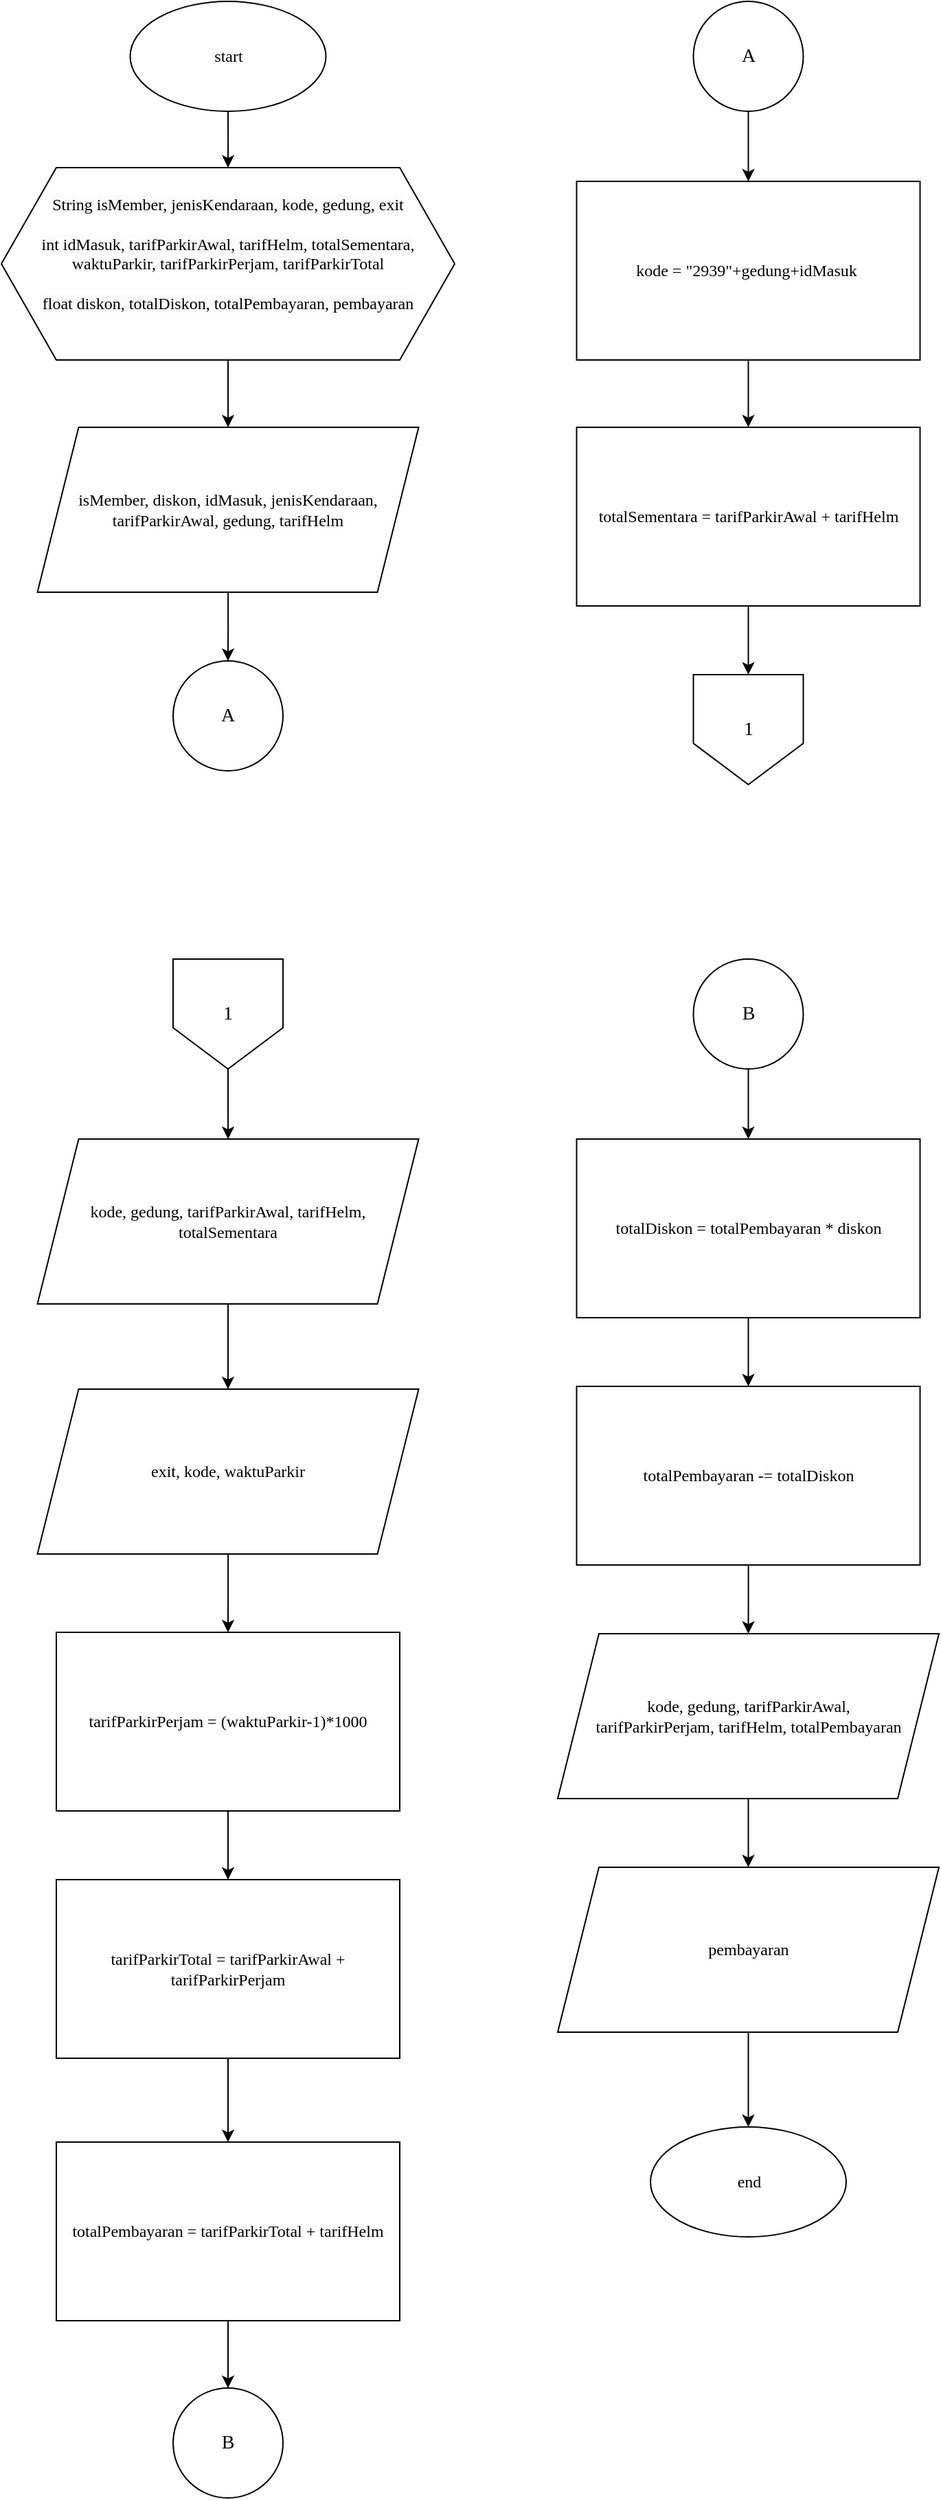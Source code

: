 <mxfile version="21.7.5" type="device">
  <diagram name="Page-1" id="rCKwZd0itfZoapRE3r3l">
    <mxGraphModel dx="918" dy="1738" grid="1" gridSize="10" guides="1" tooltips="1" connect="1" arrows="1" fold="1" page="1" pageScale="1" pageWidth="850" pageHeight="1100" math="0" shadow="0">
      <root>
        <mxCell id="0" />
        <mxCell id="1" parent="0" />
        <mxCell id="IrOClc5yGt9-azTjfgqN-24" value="" style="edgeStyle=orthogonalEdgeStyle;rounded=0;orthogonalLoop=1;jettySize=auto;html=1;fontFamily=Times New Roman;fontSize=12;" edge="1" parent="1" source="a5QK_DtoIXeYR3R1yYuX-2" target="a5QK_DtoIXeYR3R1yYuX-4">
          <mxGeometry relative="1" as="geometry" />
        </mxCell>
        <mxCell id="a5QK_DtoIXeYR3R1yYuX-2" value="start" style="ellipse;whiteSpace=wrap;html=1;fontFamily=Times New Roman;fontSize=12;" parent="1" vertex="1">
          <mxGeometry x="188.75" y="-1030" width="142.5" height="80" as="geometry" />
        </mxCell>
        <mxCell id="IrOClc5yGt9-azTjfgqN-25" value="" style="edgeStyle=orthogonalEdgeStyle;rounded=0;orthogonalLoop=1;jettySize=auto;html=1;fontFamily=Times New Roman;fontSize=12;" edge="1" parent="1" source="a5QK_DtoIXeYR3R1yYuX-4" target="a5QK_DtoIXeYR3R1yYuX-6">
          <mxGeometry relative="1" as="geometry" />
        </mxCell>
        <mxCell id="a5QK_DtoIXeYR3R1yYuX-4" value="&#xa;&lt;span style=&quot;color: rgb(0, 0, 0); font-size: 12px; font-style: normal; font-variant-ligatures: normal; font-variant-caps: normal; font-weight: 400; letter-spacing: normal; orphans: 2; text-align: center; text-indent: 0px; text-transform: none; widows: 2; word-spacing: 0px; -webkit-text-stroke-width: 0px; background-color: rgb(251, 251, 251); text-decoration-thickness: initial; text-decoration-style: initial; text-decoration-color: initial; float: none; display: inline !important;&quot;&gt;String&amp;nbsp;isMember, jenisKendaraan, kode, gedung, exit&lt;/span&gt;&lt;br style=&quot;border-color: var(--border-color); color: rgb(0, 0, 0); font-size: 12px; font-style: normal; font-variant-ligatures: normal; font-variant-caps: normal; font-weight: 400; letter-spacing: normal; orphans: 2; text-align: center; text-indent: 0px; text-transform: none; widows: 2; word-spacing: 0px; -webkit-text-stroke-width: 0px; background-color: rgb(251, 251, 251); text-decoration-thickness: initial; text-decoration-style: initial; text-decoration-color: initial;&quot;&gt;&lt;br style=&quot;border-color: var(--border-color); color: rgb(0, 0, 0); font-size: 12px; font-style: normal; font-variant-ligatures: normal; font-variant-caps: normal; font-weight: 400; letter-spacing: normal; orphans: 2; text-align: center; text-indent: 0px; text-transform: none; widows: 2; word-spacing: 0px; -webkit-text-stroke-width: 0px; background-color: rgb(251, 251, 251); text-decoration-thickness: initial; text-decoration-style: initial; text-decoration-color: initial;&quot;&gt;&lt;span style=&quot;color: rgb(0, 0, 0); font-size: 12px; font-style: normal; font-variant-ligatures: normal; font-variant-caps: normal; font-weight: 400; letter-spacing: normal; orphans: 2; text-align: center; text-indent: 0px; text-transform: none; widows: 2; word-spacing: 0px; -webkit-text-stroke-width: 0px; background-color: rgb(251, 251, 251); text-decoration-thickness: initial; text-decoration-style: initial; text-decoration-color: initial; float: none; display: inline !important;&quot;&gt;int i&lt;/span&gt;&lt;font style=&quot;border-color: var(--border-color); color: rgb(0, 0, 0); font-size: 12px; font-style: normal; font-variant-ligatures: normal; font-variant-caps: normal; font-weight: 400; letter-spacing: normal; orphans: 2; text-align: center; text-indent: 0px; text-transform: none; widows: 2; word-spacing: 0px; -webkit-text-stroke-width: 0px; background-color: rgb(251, 251, 251); text-decoration-thickness: initial; text-decoration-style: initial; text-decoration-color: initial;&quot;&gt;dMasuk, tarifParkirAwal,&amp;nbsp;&lt;span style=&quot;border-color: var(--border-color); background-color: initial; font-size: 12px;&quot;&gt;tarifHelm, totalSementara,&lt;br style=&quot;border-color: var(--border-color); font-size: 12px;&quot;&gt;&lt;/span&gt;&lt;/font&gt;&lt;span style=&quot;border-color: var(--border-color); color: rgb(0, 0, 0); font-size: 12px; font-style: normal; font-variant-ligatures: normal; font-variant-caps: normal; font-weight: 400; letter-spacing: normal; orphans: 2; text-align: center; text-indent: 0px; text-transform: none; widows: 2; word-spacing: 0px; -webkit-text-stroke-width: 0px; background-color: initial; text-decoration-thickness: initial; text-decoration-style: initial; text-decoration-color: initial;&quot;&gt;waktuParkir, tarifParkirPerjam, tarifParkirTotal&lt;br style=&quot;border-color: var(--border-color); font-size: 12px;&quot;&gt;&lt;/span&gt;&lt;br style=&quot;border-color: var(--border-color); color: rgb(0, 0, 0); font-size: 12px; font-style: normal; font-variant-ligatures: normal; font-variant-caps: normal; font-weight: 400; letter-spacing: normal; orphans: 2; text-align: center; text-indent: 0px; text-transform: none; widows: 2; word-spacing: 0px; -webkit-text-stroke-width: 0px; background-color: rgb(251, 251, 251); text-decoration-thickness: initial; text-decoration-style: initial; text-decoration-color: initial;&quot;&gt;&lt;span style=&quot;color: rgb(0, 0, 0); font-size: 12px; font-style: normal; font-variant-ligatures: normal; font-variant-caps: normal; font-weight: 400; letter-spacing: normal; orphans: 2; text-align: center; text-indent: 0px; text-transform: none; widows: 2; word-spacing: 0px; -webkit-text-stroke-width: 0px; background-color: rgb(251, 251, 251); text-decoration-thickness: initial; text-decoration-style: initial; text-decoration-color: initial; float: none; display: inline !important;&quot;&gt;float diskon, totalDiskon, totalPembayaran, pembayaran&lt;/span&gt;&#xa;&#xa;" style="shape=hexagon;perimeter=hexagonPerimeter2;whiteSpace=wrap;html=1;fixedSize=1;size=40;fontFamily=Times New Roman;fontSize=12;" parent="1" vertex="1">
          <mxGeometry x="95" y="-909" width="330" height="140" as="geometry" />
        </mxCell>
        <mxCell id="IrOClc5yGt9-azTjfgqN-26" value="" style="edgeStyle=orthogonalEdgeStyle;rounded=0;orthogonalLoop=1;jettySize=auto;html=1;fontFamily=Times New Roman;fontSize=12;" edge="1" parent="1" source="a5QK_DtoIXeYR3R1yYuX-6" target="IrOClc5yGt9-azTjfgqN-1">
          <mxGeometry relative="1" as="geometry" />
        </mxCell>
        <mxCell id="a5QK_DtoIXeYR3R1yYuX-6" value="isMember, diskon, idMasuk, jenisKendaraan, tarifParkirAwal, gedung, tarifHelm" style="shape=parallelogram;perimeter=parallelogramPerimeter;whiteSpace=wrap;html=1;fixedSize=1;size=30;fontFamily=Times New Roman;fontSize=12;" parent="1" vertex="1">
          <mxGeometry x="121.25" y="-720" width="277.5" height="120" as="geometry" />
        </mxCell>
        <mxCell id="IrOClc5yGt9-azTjfgqN-28" value="" style="edgeStyle=orthogonalEdgeStyle;rounded=0;orthogonalLoop=1;jettySize=auto;html=1;fontFamily=Times New Roman;fontSize=12;" edge="1" parent="1" source="a5QK_DtoIXeYR3R1yYuX-8" target="a5QK_DtoIXeYR3R1yYuX-10">
          <mxGeometry relative="1" as="geometry" />
        </mxCell>
        <mxCell id="a5QK_DtoIXeYR3R1yYuX-8" value="kode = &quot;2939&quot;+gedung+idMasuk&amp;nbsp;" style="rounded=0;whiteSpace=wrap;html=1;fontFamily=Times New Roman;fontSize=12;" parent="1" vertex="1">
          <mxGeometry x="513.75" y="-899" width="250" height="130" as="geometry" />
        </mxCell>
        <mxCell id="IrOClc5yGt9-azTjfgqN-29" value="" style="edgeStyle=orthogonalEdgeStyle;rounded=0;orthogonalLoop=1;jettySize=auto;html=1;fontFamily=Times New Roman;fontSize=12;" edge="1" parent="1" source="a5QK_DtoIXeYR3R1yYuX-10" target="IrOClc5yGt9-azTjfgqN-7">
          <mxGeometry relative="1" as="geometry" />
        </mxCell>
        <mxCell id="a5QK_DtoIXeYR3R1yYuX-10" value="totalSementara = tarifParkirAwal + tarifHelm" style="rounded=0;whiteSpace=wrap;html=1;fontFamily=Times New Roman;fontSize=12;" parent="1" vertex="1">
          <mxGeometry x="513.75" y="-720" width="250" height="130" as="geometry" />
        </mxCell>
        <mxCell id="IrOClc5yGt9-azTjfgqN-10" value="" style="edgeStyle=orthogonalEdgeStyle;rounded=0;orthogonalLoop=1;jettySize=auto;html=1;fontFamily=Times New Roman;fontSize=12;" edge="1" parent="1" source="a5QK_DtoIXeYR3R1yYuX-12" target="a5QK_DtoIXeYR3R1yYuX-14">
          <mxGeometry relative="1" as="geometry" />
        </mxCell>
        <mxCell id="a5QK_DtoIXeYR3R1yYuX-12" value="kode, gedung, tarifParkirAwal, tarifHelm,&lt;br style=&quot;font-size: 12px;&quot;&gt;totalSementara" style="shape=parallelogram;perimeter=parallelogramPerimeter;whiteSpace=wrap;html=1;fixedSize=1;size=30;fontFamily=Times New Roman;fontSize=12;" parent="1" vertex="1">
          <mxGeometry x="121.25" y="-202" width="277.5" height="120" as="geometry" />
        </mxCell>
        <mxCell id="a5QK_DtoIXeYR3R1yYuX-13" value="" style="edgeStyle=orthogonalEdgeStyle;rounded=0;orthogonalLoop=1;jettySize=auto;html=1;fontFamily=Times New Roman;fontSize=12;" parent="1" source="a5QK_DtoIXeYR3R1yYuX-14" target="a5QK_DtoIXeYR3R1yYuX-20" edge="1">
          <mxGeometry relative="1" as="geometry" />
        </mxCell>
        <mxCell id="a5QK_DtoIXeYR3R1yYuX-14" value="exit, kode, waktuParkir" style="shape=parallelogram;perimeter=parallelogramPerimeter;whiteSpace=wrap;html=1;fixedSize=1;size=30;fontFamily=Times New Roman;fontSize=12;" parent="1" vertex="1">
          <mxGeometry x="121.25" y="-20" width="277.5" height="120" as="geometry" />
        </mxCell>
        <mxCell id="IrOClc5yGt9-azTjfgqN-22" value="" style="edgeStyle=orthogonalEdgeStyle;rounded=0;orthogonalLoop=1;jettySize=auto;html=1;fontFamily=Times New Roman;fontSize=12;" edge="1" parent="1" source="a5QK_DtoIXeYR3R1yYuX-16" target="IrOClc5yGt9-azTjfgqN-12">
          <mxGeometry relative="1" as="geometry" />
        </mxCell>
        <mxCell id="a5QK_DtoIXeYR3R1yYuX-16" value="totalPembayaran = tarifParkirTotal + tarifHelm" style="rounded=0;whiteSpace=wrap;html=1;fontFamily=Times New Roman;fontSize=12;" parent="1" vertex="1">
          <mxGeometry x="135" y="528" width="250" height="130" as="geometry" />
        </mxCell>
        <mxCell id="IrOClc5yGt9-azTjfgqN-21" value="" style="edgeStyle=orthogonalEdgeStyle;rounded=0;orthogonalLoop=1;jettySize=auto;html=1;fontFamily=Times New Roman;fontSize=12;" edge="1" parent="1" source="a5QK_DtoIXeYR3R1yYuX-18" target="a5QK_DtoIXeYR3R1yYuX-16">
          <mxGeometry relative="1" as="geometry" />
        </mxCell>
        <mxCell id="a5QK_DtoIXeYR3R1yYuX-18" value="tarifParkirTotal = tarifParkirAwal + tarifParkirPerjam" style="rounded=0;whiteSpace=wrap;html=1;fontFamily=Times New Roman;fontSize=12;" parent="1" vertex="1">
          <mxGeometry x="135" y="337" width="250" height="130" as="geometry" />
        </mxCell>
        <mxCell id="a5QK_DtoIXeYR3R1yYuX-19" value="" style="edgeStyle=orthogonalEdgeStyle;rounded=0;orthogonalLoop=1;jettySize=auto;html=1;fontFamily=Times New Roman;fontSize=12;" parent="1" source="a5QK_DtoIXeYR3R1yYuX-20" target="a5QK_DtoIXeYR3R1yYuX-18" edge="1">
          <mxGeometry relative="1" as="geometry" />
        </mxCell>
        <mxCell id="a5QK_DtoIXeYR3R1yYuX-20" value="tarifParkirPerjam = (waktuParkir-1)*1000" style="rounded=0;whiteSpace=wrap;html=1;fontFamily=Times New Roman;fontSize=12;" parent="1" vertex="1">
          <mxGeometry x="135" y="157" width="250" height="130" as="geometry" />
        </mxCell>
        <mxCell id="a5QK_DtoIXeYR3R1yYuX-21" value="" style="edgeStyle=orthogonalEdgeStyle;rounded=0;orthogonalLoop=1;jettySize=auto;html=1;fontFamily=Times New Roman;fontSize=12;" parent="1" source="a5QK_DtoIXeYR3R1yYuX-22" target="a5QK_DtoIXeYR3R1yYuX-24" edge="1">
          <mxGeometry relative="1" as="geometry" />
        </mxCell>
        <mxCell id="a5QK_DtoIXeYR3R1yYuX-22" value="totalDiskon = totalPembayaran * diskon" style="rounded=0;whiteSpace=wrap;html=1;fontFamily=Times New Roman;fontSize=12;" parent="1" vertex="1">
          <mxGeometry x="513.75" y="-202" width="250" height="130" as="geometry" />
        </mxCell>
        <mxCell id="a5QK_DtoIXeYR3R1yYuX-23" value="" style="edgeStyle=orthogonalEdgeStyle;rounded=0;orthogonalLoop=1;jettySize=auto;html=1;fontFamily=Times New Roman;fontSize=12;" parent="1" source="a5QK_DtoIXeYR3R1yYuX-24" target="a5QK_DtoIXeYR3R1yYuX-26" edge="1">
          <mxGeometry relative="1" as="geometry" />
        </mxCell>
        <mxCell id="a5QK_DtoIXeYR3R1yYuX-24" value="totalPembayaran -= totalDiskon" style="rounded=0;whiteSpace=wrap;html=1;fontFamily=Times New Roman;fontSize=12;" parent="1" vertex="1">
          <mxGeometry x="513.75" y="-22" width="250" height="130" as="geometry" />
        </mxCell>
        <mxCell id="a5QK_DtoIXeYR3R1yYuX-25" value="" style="edgeStyle=orthogonalEdgeStyle;rounded=0;orthogonalLoop=1;jettySize=auto;html=1;fontFamily=Times New Roman;fontSize=12;" parent="1" source="a5QK_DtoIXeYR3R1yYuX-26" target="a5QK_DtoIXeYR3R1yYuX-28" edge="1">
          <mxGeometry relative="1" as="geometry" />
        </mxCell>
        <mxCell id="a5QK_DtoIXeYR3R1yYuX-26" value="kode, gedung, tarifParkirAwal,&lt;br style=&quot;font-size: 12px;&quot;&gt;tarifParkirPerjam, tarifHelm, totalPembayaran" style="shape=parallelogram;perimeter=parallelogramPerimeter;whiteSpace=wrap;html=1;fixedSize=1;size=30;fontFamily=Times New Roman;fontSize=12;" parent="1" vertex="1">
          <mxGeometry x="500" y="158" width="277.5" height="120" as="geometry" />
        </mxCell>
        <mxCell id="a5QK_DtoIXeYR3R1yYuX-27" value="" style="edgeStyle=orthogonalEdgeStyle;rounded=0;orthogonalLoop=1;jettySize=auto;html=1;fontFamily=Times New Roman;fontSize=12;" parent="1" source="a5QK_DtoIXeYR3R1yYuX-28" target="a5QK_DtoIXeYR3R1yYuX-29" edge="1">
          <mxGeometry relative="1" as="geometry" />
        </mxCell>
        <mxCell id="a5QK_DtoIXeYR3R1yYuX-28" value="pembayaran" style="shape=parallelogram;perimeter=parallelogramPerimeter;whiteSpace=wrap;html=1;fixedSize=1;size=30;fontFamily=Times New Roman;fontSize=12;" parent="1" vertex="1">
          <mxGeometry x="500" y="328" width="277.5" height="120" as="geometry" />
        </mxCell>
        <mxCell id="a5QK_DtoIXeYR3R1yYuX-29" value="end" style="ellipse;whiteSpace=wrap;html=1;fontFamily=Times New Roman;fontSize=12;" parent="1" vertex="1">
          <mxGeometry x="567.5" y="517" width="142.5" height="80" as="geometry" />
        </mxCell>
        <mxCell id="IrOClc5yGt9-azTjfgqN-1" value="A" style="ellipse;whiteSpace=wrap;html=1;fontFamily=Times New Roman;fontSize=14;" vertex="1" parent="1">
          <mxGeometry x="220" y="-550" width="80" height="80" as="geometry" />
        </mxCell>
        <mxCell id="IrOClc5yGt9-azTjfgqN-27" value="" style="edgeStyle=orthogonalEdgeStyle;rounded=0;orthogonalLoop=1;jettySize=auto;html=1;fontFamily=Times New Roman;fontSize=12;" edge="1" parent="1" source="IrOClc5yGt9-azTjfgqN-3" target="a5QK_DtoIXeYR3R1yYuX-8">
          <mxGeometry relative="1" as="geometry" />
        </mxCell>
        <mxCell id="IrOClc5yGt9-azTjfgqN-3" value="A" style="ellipse;whiteSpace=wrap;html=1;fontFamily=Times New Roman;fontSize=14;" vertex="1" parent="1">
          <mxGeometry x="598.75" y="-1030" width="80" height="80" as="geometry" />
        </mxCell>
        <mxCell id="IrOClc5yGt9-azTjfgqN-7" value="1" style="shape=offPageConnector;whiteSpace=wrap;html=1;fontSize=14;align=center;fontFamily=Times New Roman;" vertex="1" parent="1">
          <mxGeometry x="598.75" y="-540" width="80" height="80" as="geometry" />
        </mxCell>
        <mxCell id="IrOClc5yGt9-azTjfgqN-11" value="" style="edgeStyle=orthogonalEdgeStyle;rounded=0;orthogonalLoop=1;jettySize=auto;html=1;fontFamily=Times New Roman;fontSize=12;" edge="1" parent="1" source="IrOClc5yGt9-azTjfgqN-9" target="a5QK_DtoIXeYR3R1yYuX-12">
          <mxGeometry relative="1" as="geometry" />
        </mxCell>
        <mxCell id="IrOClc5yGt9-azTjfgqN-9" value="1" style="shape=offPageConnector;whiteSpace=wrap;html=1;fontSize=14;align=center;fontFamily=Times New Roman;" vertex="1" parent="1">
          <mxGeometry x="220" y="-333" width="80" height="80" as="geometry" />
        </mxCell>
        <mxCell id="IrOClc5yGt9-azTjfgqN-12" value="B" style="ellipse;whiteSpace=wrap;html=1;fontFamily=Times New Roman;rounded=0;fontSize=14;" vertex="1" parent="1">
          <mxGeometry x="220" y="707" width="80" height="80" as="geometry" />
        </mxCell>
        <mxCell id="IrOClc5yGt9-azTjfgqN-23" value="" style="edgeStyle=orthogonalEdgeStyle;rounded=0;orthogonalLoop=1;jettySize=auto;html=1;fontFamily=Times New Roman;fontSize=12;" edge="1" parent="1" source="IrOClc5yGt9-azTjfgqN-14" target="a5QK_DtoIXeYR3R1yYuX-22">
          <mxGeometry relative="1" as="geometry" />
        </mxCell>
        <mxCell id="IrOClc5yGt9-azTjfgqN-14" value="B" style="ellipse;whiteSpace=wrap;html=1;fontFamily=Times New Roman;rounded=0;fontSize=14;" vertex="1" parent="1">
          <mxGeometry x="598.75" y="-333" width="80" height="80" as="geometry" />
        </mxCell>
      </root>
    </mxGraphModel>
  </diagram>
</mxfile>

